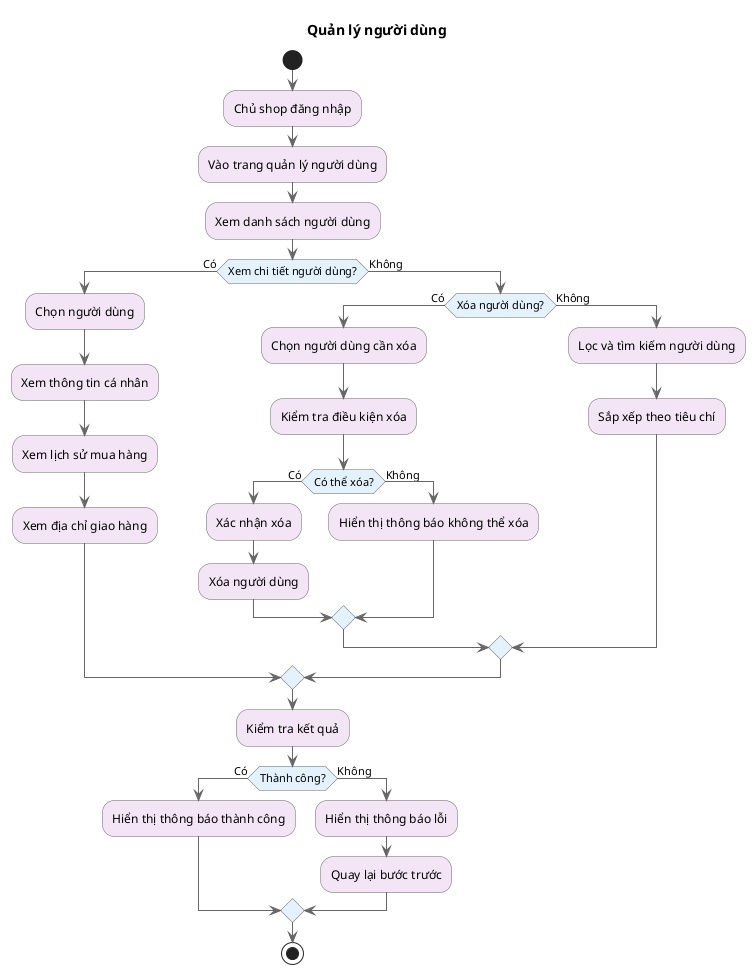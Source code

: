 @startuml User Management Activity

' Styling
skinparam {
    ActivityBackgroundColor #F3E5F5
    ActivityBorderColor #666666
    ArrowColor #666666
    ActivityDiamondBackgroundColor #E3F2FD
    ActivityDiamondBorderColor #666666
}

title Quản lý người dùng

start

:Chủ shop đăng nhập;

:Vào trang quản lý người dùng;

:Xem danh sách người dùng;

if (Xem chi tiết người dùng?) then (Có)
    :Chọn người dùng;
    :Xem thông tin cá nhân;
    :Xem lịch sử mua hàng;
    :Xem địa chỉ giao hàng;
else (Không)
    if (Xóa người dùng?) then (Có)
        :Chọn người dùng cần xóa;
        :Kiểm tra điều kiện xóa;
        if (Có thể xóa?) then (Có)
            :Xác nhận xóa;
            :Xóa người dùng;
        else (Không)
            :Hiển thị thông báo không thể xóa;
        endif
    else (Không)
        :Lọc và tìm kiếm người dùng;
        :Sắp xếp theo tiêu chí;
    endif
endif

:Kiểm tra kết quả;

if (Thành công?) then (Có)
    :Hiển thị thông báo thành công;
else (Không)
    :Hiển thị thông báo lỗi;
    :Quay lại bước trước;
endif

stop

@enduml 